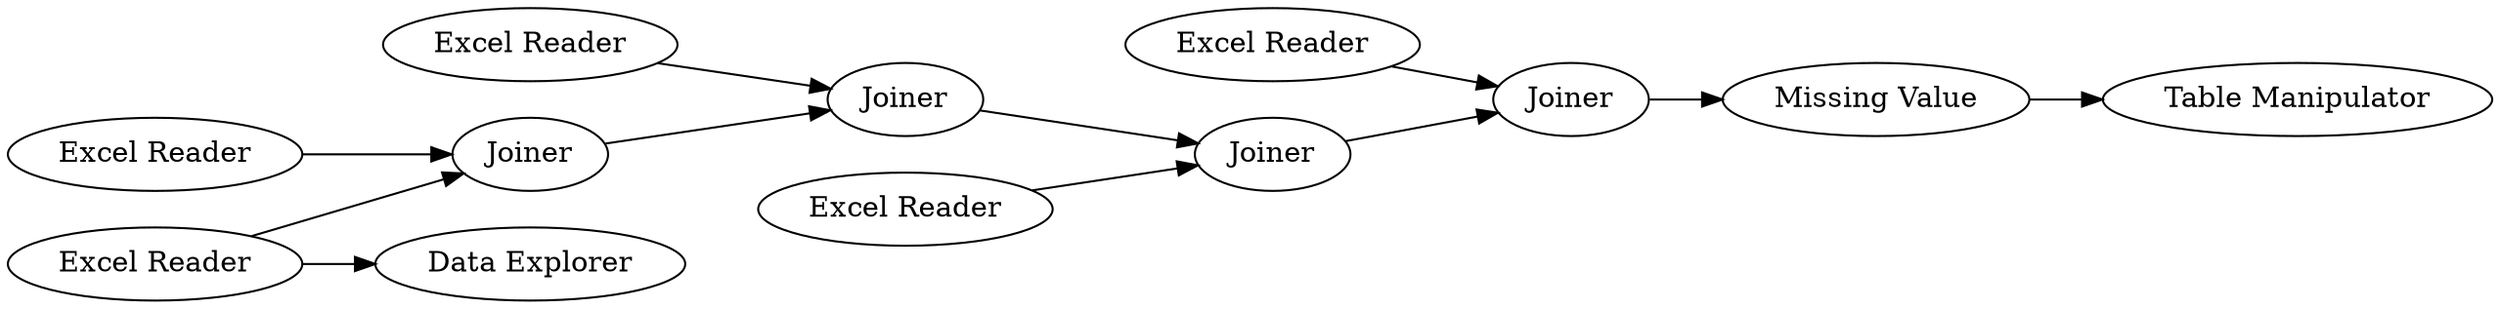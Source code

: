 digraph {
	633 -> 634
	627 -> 632
	628 -> 631
	632 -> 633
	634 -> 635
	629 -> 633
	626 -> 631
	628 -> 705
	630 -> 634
	635 -> 636
	631 -> 632
	632 [label=Joiner]
	628 [label="Excel Reader"]
	630 [label="Excel Reader"]
	627 [label="Excel Reader"]
	705 [label="Data Explorer"]
	629 [label="Excel Reader"]
	633 [label=Joiner]
	631 [label=Joiner]
	634 [label=Joiner]
	636 [label="Table Manipulator"]
	626 [label="Excel Reader"]
	635 [label="Missing Value"]
	rankdir=LR
}
